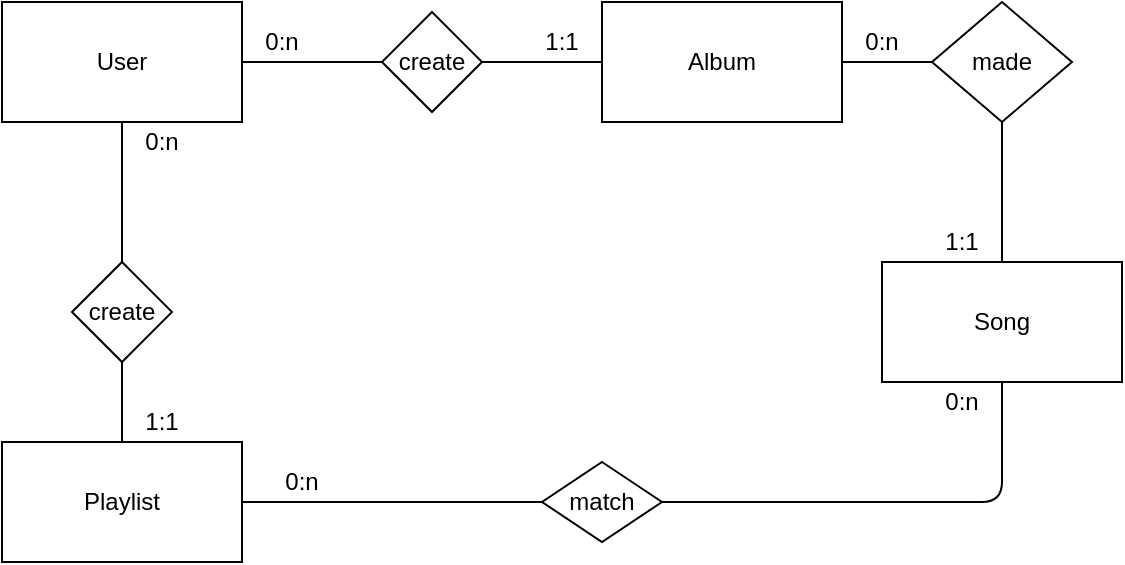<mxfile version="14.5.1" type="device"><diagram id="C5RBs43oDa-KdzZeNtuy" name="Page-1"><mxGraphModel dx="1186" dy="619" grid="1" gridSize="10" guides="1" tooltips="1" connect="1" arrows="1" fold="1" page="1" pageScale="1" pageWidth="827" pageHeight="1169" math="0" shadow="0"><root><mxCell id="WIyWlLk6GJQsqaUBKTNV-0"/><mxCell id="WIyWlLk6GJQsqaUBKTNV-1" parent="WIyWlLk6GJQsqaUBKTNV-0"/><mxCell id="muPts4kjnFuCB5XF78st-3" value="Playlist" style="rounded=0;whiteSpace=wrap;html=1;" parent="WIyWlLk6GJQsqaUBKTNV-1" vertex="1"><mxGeometry x="80" y="340" width="120" height="60" as="geometry"/></mxCell><mxCell id="muPts4kjnFuCB5XF78st-5" value="Song" style="rounded=0;whiteSpace=wrap;html=1;" parent="WIyWlLk6GJQsqaUBKTNV-1" vertex="1"><mxGeometry x="520" y="250" width="120" height="60" as="geometry"/></mxCell><mxCell id="muPts4kjnFuCB5XF78st-6" value="Album" style="rounded=0;whiteSpace=wrap;html=1;" parent="WIyWlLk6GJQsqaUBKTNV-1" vertex="1"><mxGeometry x="380" y="120" width="120" height="60" as="geometry"/></mxCell><mxCell id="muPts4kjnFuCB5XF78st-7" value="User" style="rounded=0;whiteSpace=wrap;html=1;" parent="WIyWlLk6GJQsqaUBKTNV-1" vertex="1"><mxGeometry x="80" y="120" width="120" height="60" as="geometry"/></mxCell><mxCell id="muPts4kjnFuCB5XF78st-9" value="create" style="rhombus;whiteSpace=wrap;html=1;" parent="WIyWlLk6GJQsqaUBKTNV-1" vertex="1"><mxGeometry x="270" y="125" width="50" height="50" as="geometry"/></mxCell><mxCell id="muPts4kjnFuCB5XF78st-12" value="" style="endArrow=none;html=1;entryX=0;entryY=0.5;entryDx=0;entryDy=0;exitX=1;exitY=0.5;exitDx=0;exitDy=0;" parent="WIyWlLk6GJQsqaUBKTNV-1" source="muPts4kjnFuCB5XF78st-7" target="muPts4kjnFuCB5XF78st-9" edge="1"><mxGeometry width="50" height="50" relative="1" as="geometry"><mxPoint x="390" y="280" as="sourcePoint"/><mxPoint x="440" y="230" as="targetPoint"/></mxGeometry></mxCell><mxCell id="muPts4kjnFuCB5XF78st-13" value="" style="endArrow=none;html=1;entryX=0;entryY=0.5;entryDx=0;entryDy=0;" parent="WIyWlLk6GJQsqaUBKTNV-1" source="muPts4kjnFuCB5XF78st-9" target="muPts4kjnFuCB5XF78st-6" edge="1"><mxGeometry width="50" height="50" relative="1" as="geometry"><mxPoint x="340" y="190" as="sourcePoint"/><mxPoint x="390" y="140" as="targetPoint"/></mxGeometry></mxCell><mxCell id="muPts4kjnFuCB5XF78st-14" value="made" style="rhombus;whiteSpace=wrap;html=1;" parent="WIyWlLk6GJQsqaUBKTNV-1" vertex="1"><mxGeometry x="545" y="120" width="70" height="60" as="geometry"/></mxCell><mxCell id="muPts4kjnFuCB5XF78st-15" value="" style="endArrow=none;html=1;exitX=1;exitY=0.5;exitDx=0;exitDy=0;entryX=0;entryY=0.5;entryDx=0;entryDy=0;" parent="WIyWlLk6GJQsqaUBKTNV-1" source="muPts4kjnFuCB5XF78st-6" target="muPts4kjnFuCB5XF78st-14" edge="1"><mxGeometry width="50" height="50" relative="1" as="geometry"><mxPoint x="390" y="280" as="sourcePoint"/><mxPoint x="440" y="230" as="targetPoint"/></mxGeometry></mxCell><mxCell id="muPts4kjnFuCB5XF78st-16" value="" style="endArrow=none;html=1;exitX=0.5;exitY=1;exitDx=0;exitDy=0;entryX=0.5;entryY=0;entryDx=0;entryDy=0;" parent="WIyWlLk6GJQsqaUBKTNV-1" source="muPts4kjnFuCB5XF78st-14" target="muPts4kjnFuCB5XF78st-5" edge="1"><mxGeometry width="50" height="50" relative="1" as="geometry"><mxPoint x="590" y="210" as="sourcePoint"/><mxPoint x="640" y="160" as="targetPoint"/></mxGeometry></mxCell><mxCell id="muPts4kjnFuCB5XF78st-18" value="create" style="rhombus;whiteSpace=wrap;html=1;" parent="WIyWlLk6GJQsqaUBKTNV-1" vertex="1"><mxGeometry x="115" y="250" width="50" height="50" as="geometry"/></mxCell><mxCell id="muPts4kjnFuCB5XF78st-20" value="match" style="rhombus;whiteSpace=wrap;html=1;" parent="WIyWlLk6GJQsqaUBKTNV-1" vertex="1"><mxGeometry x="350" y="350" width="60" height="40" as="geometry"/></mxCell><mxCell id="muPts4kjnFuCB5XF78st-22" value="" style="endArrow=none;html=1;exitX=1;exitY=0.5;exitDx=0;exitDy=0;" parent="WIyWlLk6GJQsqaUBKTNV-1" source="muPts4kjnFuCB5XF78st-3" target="muPts4kjnFuCB5XF78st-20" edge="1"><mxGeometry width="50" height="50" relative="1" as="geometry"><mxPoint x="220" y="420" as="sourcePoint"/><mxPoint x="250" y="370" as="targetPoint"/></mxGeometry></mxCell><mxCell id="muPts4kjnFuCB5XF78st-24" value="" style="endArrow=none;html=1;exitX=0.5;exitY=0;exitDx=0;exitDy=0;entryX=0.5;entryY=1;entryDx=0;entryDy=0;" parent="WIyWlLk6GJQsqaUBKTNV-1" source="muPts4kjnFuCB5XF78st-18" target="muPts4kjnFuCB5XF78st-7" edge="1"><mxGeometry width="50" height="50" relative="1" as="geometry"><mxPoint x="90" y="280" as="sourcePoint"/><mxPoint x="140" y="230" as="targetPoint"/></mxGeometry></mxCell><mxCell id="muPts4kjnFuCB5XF78st-25" value="" style="endArrow=none;html=1;entryX=0.5;entryY=1;entryDx=0;entryDy=0;exitX=0.5;exitY=0;exitDx=0;exitDy=0;" parent="WIyWlLk6GJQsqaUBKTNV-1" source="muPts4kjnFuCB5XF78st-3" target="muPts4kjnFuCB5XF78st-18" edge="1"><mxGeometry width="50" height="50" relative="1" as="geometry"><mxPoint x="110" y="370" as="sourcePoint"/><mxPoint x="160" y="320" as="targetPoint"/></mxGeometry></mxCell><mxCell id="muPts4kjnFuCB5XF78st-27" value="" style="endArrow=none;html=1;exitX=1;exitY=0.5;exitDx=0;exitDy=0;entryX=0.5;entryY=1;entryDx=0;entryDy=0;" parent="WIyWlLk6GJQsqaUBKTNV-1" source="muPts4kjnFuCB5XF78st-20" target="muPts4kjnFuCB5XF78st-5" edge="1"><mxGeometry width="50" height="50" relative="1" as="geometry"><mxPoint x="580" y="350" as="sourcePoint"/><mxPoint x="660" y="330" as="targetPoint"/><Array as="points"><mxPoint x="580" y="370"/></Array></mxGeometry></mxCell><mxCell id="muPts4kjnFuCB5XF78st-28" value="0:n" style="text;html=1;strokeColor=none;fillColor=none;align=center;verticalAlign=middle;whiteSpace=wrap;rounded=0;" parent="WIyWlLk6GJQsqaUBKTNV-1" vertex="1"><mxGeometry x="210" y="350" width="40" height="20" as="geometry"/></mxCell><mxCell id="muPts4kjnFuCB5XF78st-29" value="0:n" style="text;html=1;strokeColor=none;fillColor=none;align=center;verticalAlign=middle;whiteSpace=wrap;rounded=0;" parent="WIyWlLk6GJQsqaUBKTNV-1" vertex="1"><mxGeometry x="540" y="310" width="40" height="20" as="geometry"/></mxCell><mxCell id="muPts4kjnFuCB5XF78st-30" value="0:n" style="text;html=1;strokeColor=none;fillColor=none;align=center;verticalAlign=middle;whiteSpace=wrap;rounded=0;" parent="WIyWlLk6GJQsqaUBKTNV-1" vertex="1"><mxGeometry x="200" y="130" width="40" height="20" as="geometry"/></mxCell><mxCell id="muPts4kjnFuCB5XF78st-31" value="0:n" style="text;html=1;strokeColor=none;fillColor=none;align=center;verticalAlign=middle;whiteSpace=wrap;rounded=0;" parent="WIyWlLk6GJQsqaUBKTNV-1" vertex="1"><mxGeometry x="140" y="180" width="40" height="20" as="geometry"/></mxCell><mxCell id="muPts4kjnFuCB5XF78st-32" value="1:1" style="text;html=1;strokeColor=none;fillColor=none;align=center;verticalAlign=middle;whiteSpace=wrap;rounded=0;" parent="WIyWlLk6GJQsqaUBKTNV-1" vertex="1"><mxGeometry x="340" y="130" width="40" height="20" as="geometry"/></mxCell><mxCell id="muPts4kjnFuCB5XF78st-33" value="0:n" style="text;html=1;strokeColor=none;fillColor=none;align=center;verticalAlign=middle;whiteSpace=wrap;rounded=0;" parent="WIyWlLk6GJQsqaUBKTNV-1" vertex="1"><mxGeometry x="500" y="130" width="40" height="20" as="geometry"/></mxCell><mxCell id="muPts4kjnFuCB5XF78st-35" value="1:1" style="text;html=1;strokeColor=none;fillColor=none;align=center;verticalAlign=middle;whiteSpace=wrap;rounded=0;" parent="WIyWlLk6GJQsqaUBKTNV-1" vertex="1"><mxGeometry x="540" y="230" width="40" height="20" as="geometry"/></mxCell><mxCell id="muPts4kjnFuCB5XF78st-36" value="1:1" style="text;html=1;strokeColor=none;fillColor=none;align=center;verticalAlign=middle;whiteSpace=wrap;rounded=0;" parent="WIyWlLk6GJQsqaUBKTNV-1" vertex="1"><mxGeometry x="140" y="320" width="40" height="20" as="geometry"/></mxCell></root></mxGraphModel></diagram></mxfile>